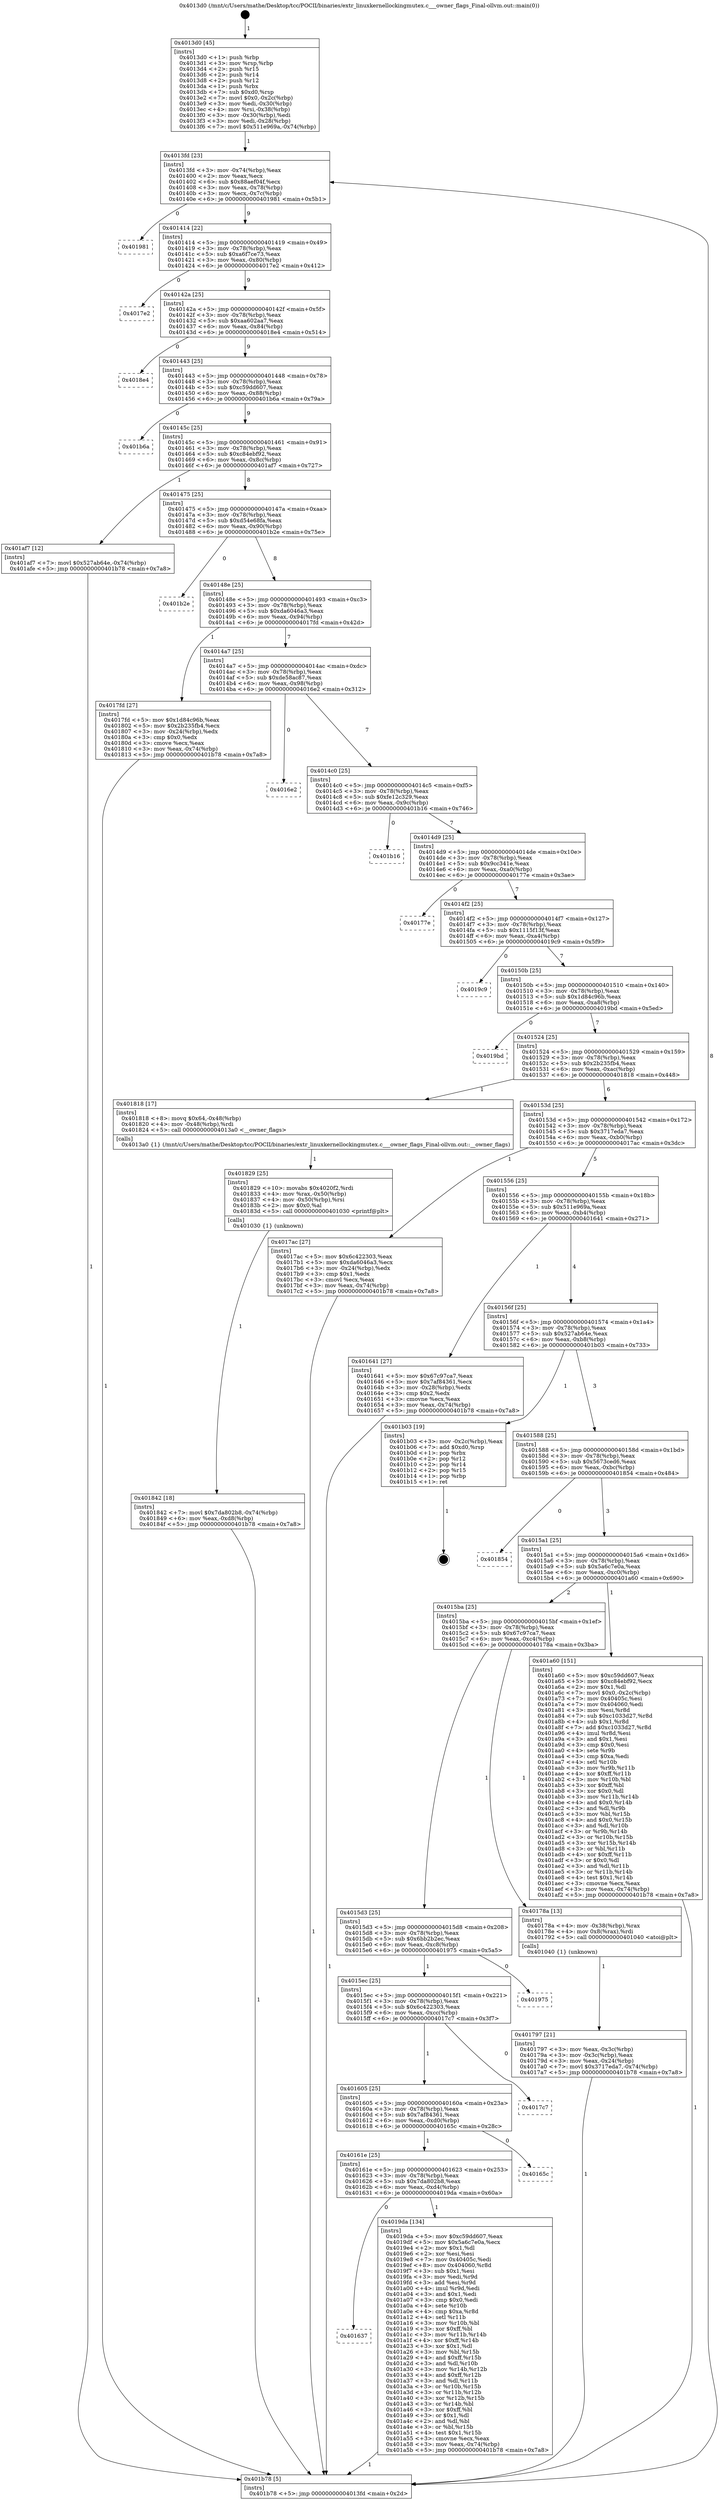 digraph "0x4013d0" {
  label = "0x4013d0 (/mnt/c/Users/mathe/Desktop/tcc/POCII/binaries/extr_linuxkernellockingmutex.c___owner_flags_Final-ollvm.out::main(0))"
  labelloc = "t"
  node[shape=record]

  Entry [label="",width=0.3,height=0.3,shape=circle,fillcolor=black,style=filled]
  "0x4013fd" [label="{
     0x4013fd [23]\l
     | [instrs]\l
     &nbsp;&nbsp;0x4013fd \<+3\>: mov -0x74(%rbp),%eax\l
     &nbsp;&nbsp;0x401400 \<+2\>: mov %eax,%ecx\l
     &nbsp;&nbsp;0x401402 \<+6\>: sub $0x88aef04f,%ecx\l
     &nbsp;&nbsp;0x401408 \<+3\>: mov %eax,-0x78(%rbp)\l
     &nbsp;&nbsp;0x40140b \<+3\>: mov %ecx,-0x7c(%rbp)\l
     &nbsp;&nbsp;0x40140e \<+6\>: je 0000000000401981 \<main+0x5b1\>\l
  }"]
  "0x401981" [label="{
     0x401981\l
  }", style=dashed]
  "0x401414" [label="{
     0x401414 [22]\l
     | [instrs]\l
     &nbsp;&nbsp;0x401414 \<+5\>: jmp 0000000000401419 \<main+0x49\>\l
     &nbsp;&nbsp;0x401419 \<+3\>: mov -0x78(%rbp),%eax\l
     &nbsp;&nbsp;0x40141c \<+5\>: sub $0xa6f7ce73,%eax\l
     &nbsp;&nbsp;0x401421 \<+3\>: mov %eax,-0x80(%rbp)\l
     &nbsp;&nbsp;0x401424 \<+6\>: je 00000000004017e2 \<main+0x412\>\l
  }"]
  Exit [label="",width=0.3,height=0.3,shape=circle,fillcolor=black,style=filled,peripheries=2]
  "0x4017e2" [label="{
     0x4017e2\l
  }", style=dashed]
  "0x40142a" [label="{
     0x40142a [25]\l
     | [instrs]\l
     &nbsp;&nbsp;0x40142a \<+5\>: jmp 000000000040142f \<main+0x5f\>\l
     &nbsp;&nbsp;0x40142f \<+3\>: mov -0x78(%rbp),%eax\l
     &nbsp;&nbsp;0x401432 \<+5\>: sub $0xaa602aa7,%eax\l
     &nbsp;&nbsp;0x401437 \<+6\>: mov %eax,-0x84(%rbp)\l
     &nbsp;&nbsp;0x40143d \<+6\>: je 00000000004018e4 \<main+0x514\>\l
  }"]
  "0x401637" [label="{
     0x401637\l
  }", style=dashed]
  "0x4018e4" [label="{
     0x4018e4\l
  }", style=dashed]
  "0x401443" [label="{
     0x401443 [25]\l
     | [instrs]\l
     &nbsp;&nbsp;0x401443 \<+5\>: jmp 0000000000401448 \<main+0x78\>\l
     &nbsp;&nbsp;0x401448 \<+3\>: mov -0x78(%rbp),%eax\l
     &nbsp;&nbsp;0x40144b \<+5\>: sub $0xc59dd607,%eax\l
     &nbsp;&nbsp;0x401450 \<+6\>: mov %eax,-0x88(%rbp)\l
     &nbsp;&nbsp;0x401456 \<+6\>: je 0000000000401b6a \<main+0x79a\>\l
  }"]
  "0x4019da" [label="{
     0x4019da [134]\l
     | [instrs]\l
     &nbsp;&nbsp;0x4019da \<+5\>: mov $0xc59dd607,%eax\l
     &nbsp;&nbsp;0x4019df \<+5\>: mov $0x5a6c7e0a,%ecx\l
     &nbsp;&nbsp;0x4019e4 \<+2\>: mov $0x1,%dl\l
     &nbsp;&nbsp;0x4019e6 \<+2\>: xor %esi,%esi\l
     &nbsp;&nbsp;0x4019e8 \<+7\>: mov 0x40405c,%edi\l
     &nbsp;&nbsp;0x4019ef \<+8\>: mov 0x404060,%r8d\l
     &nbsp;&nbsp;0x4019f7 \<+3\>: sub $0x1,%esi\l
     &nbsp;&nbsp;0x4019fa \<+3\>: mov %edi,%r9d\l
     &nbsp;&nbsp;0x4019fd \<+3\>: add %esi,%r9d\l
     &nbsp;&nbsp;0x401a00 \<+4\>: imul %r9d,%edi\l
     &nbsp;&nbsp;0x401a04 \<+3\>: and $0x1,%edi\l
     &nbsp;&nbsp;0x401a07 \<+3\>: cmp $0x0,%edi\l
     &nbsp;&nbsp;0x401a0a \<+4\>: sete %r10b\l
     &nbsp;&nbsp;0x401a0e \<+4\>: cmp $0xa,%r8d\l
     &nbsp;&nbsp;0x401a12 \<+4\>: setl %r11b\l
     &nbsp;&nbsp;0x401a16 \<+3\>: mov %r10b,%bl\l
     &nbsp;&nbsp;0x401a19 \<+3\>: xor $0xff,%bl\l
     &nbsp;&nbsp;0x401a1c \<+3\>: mov %r11b,%r14b\l
     &nbsp;&nbsp;0x401a1f \<+4\>: xor $0xff,%r14b\l
     &nbsp;&nbsp;0x401a23 \<+3\>: xor $0x1,%dl\l
     &nbsp;&nbsp;0x401a26 \<+3\>: mov %bl,%r15b\l
     &nbsp;&nbsp;0x401a29 \<+4\>: and $0xff,%r15b\l
     &nbsp;&nbsp;0x401a2d \<+3\>: and %dl,%r10b\l
     &nbsp;&nbsp;0x401a30 \<+3\>: mov %r14b,%r12b\l
     &nbsp;&nbsp;0x401a33 \<+4\>: and $0xff,%r12b\l
     &nbsp;&nbsp;0x401a37 \<+3\>: and %dl,%r11b\l
     &nbsp;&nbsp;0x401a3a \<+3\>: or %r10b,%r15b\l
     &nbsp;&nbsp;0x401a3d \<+3\>: or %r11b,%r12b\l
     &nbsp;&nbsp;0x401a40 \<+3\>: xor %r12b,%r15b\l
     &nbsp;&nbsp;0x401a43 \<+3\>: or %r14b,%bl\l
     &nbsp;&nbsp;0x401a46 \<+3\>: xor $0xff,%bl\l
     &nbsp;&nbsp;0x401a49 \<+3\>: or $0x1,%dl\l
     &nbsp;&nbsp;0x401a4c \<+2\>: and %dl,%bl\l
     &nbsp;&nbsp;0x401a4e \<+3\>: or %bl,%r15b\l
     &nbsp;&nbsp;0x401a51 \<+4\>: test $0x1,%r15b\l
     &nbsp;&nbsp;0x401a55 \<+3\>: cmovne %ecx,%eax\l
     &nbsp;&nbsp;0x401a58 \<+3\>: mov %eax,-0x74(%rbp)\l
     &nbsp;&nbsp;0x401a5b \<+5\>: jmp 0000000000401b78 \<main+0x7a8\>\l
  }"]
  "0x401b6a" [label="{
     0x401b6a\l
  }", style=dashed]
  "0x40145c" [label="{
     0x40145c [25]\l
     | [instrs]\l
     &nbsp;&nbsp;0x40145c \<+5\>: jmp 0000000000401461 \<main+0x91\>\l
     &nbsp;&nbsp;0x401461 \<+3\>: mov -0x78(%rbp),%eax\l
     &nbsp;&nbsp;0x401464 \<+5\>: sub $0xc84ebf92,%eax\l
     &nbsp;&nbsp;0x401469 \<+6\>: mov %eax,-0x8c(%rbp)\l
     &nbsp;&nbsp;0x40146f \<+6\>: je 0000000000401af7 \<main+0x727\>\l
  }"]
  "0x40161e" [label="{
     0x40161e [25]\l
     | [instrs]\l
     &nbsp;&nbsp;0x40161e \<+5\>: jmp 0000000000401623 \<main+0x253\>\l
     &nbsp;&nbsp;0x401623 \<+3\>: mov -0x78(%rbp),%eax\l
     &nbsp;&nbsp;0x401626 \<+5\>: sub $0x7da802b8,%eax\l
     &nbsp;&nbsp;0x40162b \<+6\>: mov %eax,-0xd4(%rbp)\l
     &nbsp;&nbsp;0x401631 \<+6\>: je 00000000004019da \<main+0x60a\>\l
  }"]
  "0x401af7" [label="{
     0x401af7 [12]\l
     | [instrs]\l
     &nbsp;&nbsp;0x401af7 \<+7\>: movl $0x527ab64e,-0x74(%rbp)\l
     &nbsp;&nbsp;0x401afe \<+5\>: jmp 0000000000401b78 \<main+0x7a8\>\l
  }"]
  "0x401475" [label="{
     0x401475 [25]\l
     | [instrs]\l
     &nbsp;&nbsp;0x401475 \<+5\>: jmp 000000000040147a \<main+0xaa\>\l
     &nbsp;&nbsp;0x40147a \<+3\>: mov -0x78(%rbp),%eax\l
     &nbsp;&nbsp;0x40147d \<+5\>: sub $0xd54e68fa,%eax\l
     &nbsp;&nbsp;0x401482 \<+6\>: mov %eax,-0x90(%rbp)\l
     &nbsp;&nbsp;0x401488 \<+6\>: je 0000000000401b2e \<main+0x75e\>\l
  }"]
  "0x40165c" [label="{
     0x40165c\l
  }", style=dashed]
  "0x401b2e" [label="{
     0x401b2e\l
  }", style=dashed]
  "0x40148e" [label="{
     0x40148e [25]\l
     | [instrs]\l
     &nbsp;&nbsp;0x40148e \<+5\>: jmp 0000000000401493 \<main+0xc3\>\l
     &nbsp;&nbsp;0x401493 \<+3\>: mov -0x78(%rbp),%eax\l
     &nbsp;&nbsp;0x401496 \<+5\>: sub $0xda6046a3,%eax\l
     &nbsp;&nbsp;0x40149b \<+6\>: mov %eax,-0x94(%rbp)\l
     &nbsp;&nbsp;0x4014a1 \<+6\>: je 00000000004017fd \<main+0x42d\>\l
  }"]
  "0x401605" [label="{
     0x401605 [25]\l
     | [instrs]\l
     &nbsp;&nbsp;0x401605 \<+5\>: jmp 000000000040160a \<main+0x23a\>\l
     &nbsp;&nbsp;0x40160a \<+3\>: mov -0x78(%rbp),%eax\l
     &nbsp;&nbsp;0x40160d \<+5\>: sub $0x7af84361,%eax\l
     &nbsp;&nbsp;0x401612 \<+6\>: mov %eax,-0xd0(%rbp)\l
     &nbsp;&nbsp;0x401618 \<+6\>: je 000000000040165c \<main+0x28c\>\l
  }"]
  "0x4017fd" [label="{
     0x4017fd [27]\l
     | [instrs]\l
     &nbsp;&nbsp;0x4017fd \<+5\>: mov $0x1d84c96b,%eax\l
     &nbsp;&nbsp;0x401802 \<+5\>: mov $0x2b235fb4,%ecx\l
     &nbsp;&nbsp;0x401807 \<+3\>: mov -0x24(%rbp),%edx\l
     &nbsp;&nbsp;0x40180a \<+3\>: cmp $0x0,%edx\l
     &nbsp;&nbsp;0x40180d \<+3\>: cmove %ecx,%eax\l
     &nbsp;&nbsp;0x401810 \<+3\>: mov %eax,-0x74(%rbp)\l
     &nbsp;&nbsp;0x401813 \<+5\>: jmp 0000000000401b78 \<main+0x7a8\>\l
  }"]
  "0x4014a7" [label="{
     0x4014a7 [25]\l
     | [instrs]\l
     &nbsp;&nbsp;0x4014a7 \<+5\>: jmp 00000000004014ac \<main+0xdc\>\l
     &nbsp;&nbsp;0x4014ac \<+3\>: mov -0x78(%rbp),%eax\l
     &nbsp;&nbsp;0x4014af \<+5\>: sub $0xde58ac87,%eax\l
     &nbsp;&nbsp;0x4014b4 \<+6\>: mov %eax,-0x98(%rbp)\l
     &nbsp;&nbsp;0x4014ba \<+6\>: je 00000000004016e2 \<main+0x312\>\l
  }"]
  "0x4017c7" [label="{
     0x4017c7\l
  }", style=dashed]
  "0x4016e2" [label="{
     0x4016e2\l
  }", style=dashed]
  "0x4014c0" [label="{
     0x4014c0 [25]\l
     | [instrs]\l
     &nbsp;&nbsp;0x4014c0 \<+5\>: jmp 00000000004014c5 \<main+0xf5\>\l
     &nbsp;&nbsp;0x4014c5 \<+3\>: mov -0x78(%rbp),%eax\l
     &nbsp;&nbsp;0x4014c8 \<+5\>: sub $0xfe12c329,%eax\l
     &nbsp;&nbsp;0x4014cd \<+6\>: mov %eax,-0x9c(%rbp)\l
     &nbsp;&nbsp;0x4014d3 \<+6\>: je 0000000000401b16 \<main+0x746\>\l
  }"]
  "0x4015ec" [label="{
     0x4015ec [25]\l
     | [instrs]\l
     &nbsp;&nbsp;0x4015ec \<+5\>: jmp 00000000004015f1 \<main+0x221\>\l
     &nbsp;&nbsp;0x4015f1 \<+3\>: mov -0x78(%rbp),%eax\l
     &nbsp;&nbsp;0x4015f4 \<+5\>: sub $0x6c422303,%eax\l
     &nbsp;&nbsp;0x4015f9 \<+6\>: mov %eax,-0xcc(%rbp)\l
     &nbsp;&nbsp;0x4015ff \<+6\>: je 00000000004017c7 \<main+0x3f7\>\l
  }"]
  "0x401b16" [label="{
     0x401b16\l
  }", style=dashed]
  "0x4014d9" [label="{
     0x4014d9 [25]\l
     | [instrs]\l
     &nbsp;&nbsp;0x4014d9 \<+5\>: jmp 00000000004014de \<main+0x10e\>\l
     &nbsp;&nbsp;0x4014de \<+3\>: mov -0x78(%rbp),%eax\l
     &nbsp;&nbsp;0x4014e1 \<+5\>: sub $0x9cc341e,%eax\l
     &nbsp;&nbsp;0x4014e6 \<+6\>: mov %eax,-0xa0(%rbp)\l
     &nbsp;&nbsp;0x4014ec \<+6\>: je 000000000040177e \<main+0x3ae\>\l
  }"]
  "0x401975" [label="{
     0x401975\l
  }", style=dashed]
  "0x40177e" [label="{
     0x40177e\l
  }", style=dashed]
  "0x4014f2" [label="{
     0x4014f2 [25]\l
     | [instrs]\l
     &nbsp;&nbsp;0x4014f2 \<+5\>: jmp 00000000004014f7 \<main+0x127\>\l
     &nbsp;&nbsp;0x4014f7 \<+3\>: mov -0x78(%rbp),%eax\l
     &nbsp;&nbsp;0x4014fa \<+5\>: sub $0x1115f13f,%eax\l
     &nbsp;&nbsp;0x4014ff \<+6\>: mov %eax,-0xa4(%rbp)\l
     &nbsp;&nbsp;0x401505 \<+6\>: je 00000000004019c9 \<main+0x5f9\>\l
  }"]
  "0x401842" [label="{
     0x401842 [18]\l
     | [instrs]\l
     &nbsp;&nbsp;0x401842 \<+7\>: movl $0x7da802b8,-0x74(%rbp)\l
     &nbsp;&nbsp;0x401849 \<+6\>: mov %eax,-0xd8(%rbp)\l
     &nbsp;&nbsp;0x40184f \<+5\>: jmp 0000000000401b78 \<main+0x7a8\>\l
  }"]
  "0x4019c9" [label="{
     0x4019c9\l
  }", style=dashed]
  "0x40150b" [label="{
     0x40150b [25]\l
     | [instrs]\l
     &nbsp;&nbsp;0x40150b \<+5\>: jmp 0000000000401510 \<main+0x140\>\l
     &nbsp;&nbsp;0x401510 \<+3\>: mov -0x78(%rbp),%eax\l
     &nbsp;&nbsp;0x401513 \<+5\>: sub $0x1d84c96b,%eax\l
     &nbsp;&nbsp;0x401518 \<+6\>: mov %eax,-0xa8(%rbp)\l
     &nbsp;&nbsp;0x40151e \<+6\>: je 00000000004019bd \<main+0x5ed\>\l
  }"]
  "0x401829" [label="{
     0x401829 [25]\l
     | [instrs]\l
     &nbsp;&nbsp;0x401829 \<+10\>: movabs $0x4020f2,%rdi\l
     &nbsp;&nbsp;0x401833 \<+4\>: mov %rax,-0x50(%rbp)\l
     &nbsp;&nbsp;0x401837 \<+4\>: mov -0x50(%rbp),%rsi\l
     &nbsp;&nbsp;0x40183b \<+2\>: mov $0x0,%al\l
     &nbsp;&nbsp;0x40183d \<+5\>: call 0000000000401030 \<printf@plt\>\l
     | [calls]\l
     &nbsp;&nbsp;0x401030 \{1\} (unknown)\l
  }"]
  "0x4019bd" [label="{
     0x4019bd\l
  }", style=dashed]
  "0x401524" [label="{
     0x401524 [25]\l
     | [instrs]\l
     &nbsp;&nbsp;0x401524 \<+5\>: jmp 0000000000401529 \<main+0x159\>\l
     &nbsp;&nbsp;0x401529 \<+3\>: mov -0x78(%rbp),%eax\l
     &nbsp;&nbsp;0x40152c \<+5\>: sub $0x2b235fb4,%eax\l
     &nbsp;&nbsp;0x401531 \<+6\>: mov %eax,-0xac(%rbp)\l
     &nbsp;&nbsp;0x401537 \<+6\>: je 0000000000401818 \<main+0x448\>\l
  }"]
  "0x401797" [label="{
     0x401797 [21]\l
     | [instrs]\l
     &nbsp;&nbsp;0x401797 \<+3\>: mov %eax,-0x3c(%rbp)\l
     &nbsp;&nbsp;0x40179a \<+3\>: mov -0x3c(%rbp),%eax\l
     &nbsp;&nbsp;0x40179d \<+3\>: mov %eax,-0x24(%rbp)\l
     &nbsp;&nbsp;0x4017a0 \<+7\>: movl $0x3717eda7,-0x74(%rbp)\l
     &nbsp;&nbsp;0x4017a7 \<+5\>: jmp 0000000000401b78 \<main+0x7a8\>\l
  }"]
  "0x401818" [label="{
     0x401818 [17]\l
     | [instrs]\l
     &nbsp;&nbsp;0x401818 \<+8\>: movq $0x64,-0x48(%rbp)\l
     &nbsp;&nbsp;0x401820 \<+4\>: mov -0x48(%rbp),%rdi\l
     &nbsp;&nbsp;0x401824 \<+5\>: call 00000000004013a0 \<__owner_flags\>\l
     | [calls]\l
     &nbsp;&nbsp;0x4013a0 \{1\} (/mnt/c/Users/mathe/Desktop/tcc/POCII/binaries/extr_linuxkernellockingmutex.c___owner_flags_Final-ollvm.out::__owner_flags)\l
  }"]
  "0x40153d" [label="{
     0x40153d [25]\l
     | [instrs]\l
     &nbsp;&nbsp;0x40153d \<+5\>: jmp 0000000000401542 \<main+0x172\>\l
     &nbsp;&nbsp;0x401542 \<+3\>: mov -0x78(%rbp),%eax\l
     &nbsp;&nbsp;0x401545 \<+5\>: sub $0x3717eda7,%eax\l
     &nbsp;&nbsp;0x40154a \<+6\>: mov %eax,-0xb0(%rbp)\l
     &nbsp;&nbsp;0x401550 \<+6\>: je 00000000004017ac \<main+0x3dc\>\l
  }"]
  "0x4015d3" [label="{
     0x4015d3 [25]\l
     | [instrs]\l
     &nbsp;&nbsp;0x4015d3 \<+5\>: jmp 00000000004015d8 \<main+0x208\>\l
     &nbsp;&nbsp;0x4015d8 \<+3\>: mov -0x78(%rbp),%eax\l
     &nbsp;&nbsp;0x4015db \<+5\>: sub $0x6bb2b2ec,%eax\l
     &nbsp;&nbsp;0x4015e0 \<+6\>: mov %eax,-0xc8(%rbp)\l
     &nbsp;&nbsp;0x4015e6 \<+6\>: je 0000000000401975 \<main+0x5a5\>\l
  }"]
  "0x4017ac" [label="{
     0x4017ac [27]\l
     | [instrs]\l
     &nbsp;&nbsp;0x4017ac \<+5\>: mov $0x6c422303,%eax\l
     &nbsp;&nbsp;0x4017b1 \<+5\>: mov $0xda6046a3,%ecx\l
     &nbsp;&nbsp;0x4017b6 \<+3\>: mov -0x24(%rbp),%edx\l
     &nbsp;&nbsp;0x4017b9 \<+3\>: cmp $0x1,%edx\l
     &nbsp;&nbsp;0x4017bc \<+3\>: cmovl %ecx,%eax\l
     &nbsp;&nbsp;0x4017bf \<+3\>: mov %eax,-0x74(%rbp)\l
     &nbsp;&nbsp;0x4017c2 \<+5\>: jmp 0000000000401b78 \<main+0x7a8\>\l
  }"]
  "0x401556" [label="{
     0x401556 [25]\l
     | [instrs]\l
     &nbsp;&nbsp;0x401556 \<+5\>: jmp 000000000040155b \<main+0x18b\>\l
     &nbsp;&nbsp;0x40155b \<+3\>: mov -0x78(%rbp),%eax\l
     &nbsp;&nbsp;0x40155e \<+5\>: sub $0x511e969a,%eax\l
     &nbsp;&nbsp;0x401563 \<+6\>: mov %eax,-0xb4(%rbp)\l
     &nbsp;&nbsp;0x401569 \<+6\>: je 0000000000401641 \<main+0x271\>\l
  }"]
  "0x40178a" [label="{
     0x40178a [13]\l
     | [instrs]\l
     &nbsp;&nbsp;0x40178a \<+4\>: mov -0x38(%rbp),%rax\l
     &nbsp;&nbsp;0x40178e \<+4\>: mov 0x8(%rax),%rdi\l
     &nbsp;&nbsp;0x401792 \<+5\>: call 0000000000401040 \<atoi@plt\>\l
     | [calls]\l
     &nbsp;&nbsp;0x401040 \{1\} (unknown)\l
  }"]
  "0x401641" [label="{
     0x401641 [27]\l
     | [instrs]\l
     &nbsp;&nbsp;0x401641 \<+5\>: mov $0x67c97ca7,%eax\l
     &nbsp;&nbsp;0x401646 \<+5\>: mov $0x7af84361,%ecx\l
     &nbsp;&nbsp;0x40164b \<+3\>: mov -0x28(%rbp),%edx\l
     &nbsp;&nbsp;0x40164e \<+3\>: cmp $0x2,%edx\l
     &nbsp;&nbsp;0x401651 \<+3\>: cmovne %ecx,%eax\l
     &nbsp;&nbsp;0x401654 \<+3\>: mov %eax,-0x74(%rbp)\l
     &nbsp;&nbsp;0x401657 \<+5\>: jmp 0000000000401b78 \<main+0x7a8\>\l
  }"]
  "0x40156f" [label="{
     0x40156f [25]\l
     | [instrs]\l
     &nbsp;&nbsp;0x40156f \<+5\>: jmp 0000000000401574 \<main+0x1a4\>\l
     &nbsp;&nbsp;0x401574 \<+3\>: mov -0x78(%rbp),%eax\l
     &nbsp;&nbsp;0x401577 \<+5\>: sub $0x527ab64e,%eax\l
     &nbsp;&nbsp;0x40157c \<+6\>: mov %eax,-0xb8(%rbp)\l
     &nbsp;&nbsp;0x401582 \<+6\>: je 0000000000401b03 \<main+0x733\>\l
  }"]
  "0x401b78" [label="{
     0x401b78 [5]\l
     | [instrs]\l
     &nbsp;&nbsp;0x401b78 \<+5\>: jmp 00000000004013fd \<main+0x2d\>\l
  }"]
  "0x4013d0" [label="{
     0x4013d0 [45]\l
     | [instrs]\l
     &nbsp;&nbsp;0x4013d0 \<+1\>: push %rbp\l
     &nbsp;&nbsp;0x4013d1 \<+3\>: mov %rsp,%rbp\l
     &nbsp;&nbsp;0x4013d4 \<+2\>: push %r15\l
     &nbsp;&nbsp;0x4013d6 \<+2\>: push %r14\l
     &nbsp;&nbsp;0x4013d8 \<+2\>: push %r12\l
     &nbsp;&nbsp;0x4013da \<+1\>: push %rbx\l
     &nbsp;&nbsp;0x4013db \<+7\>: sub $0xd0,%rsp\l
     &nbsp;&nbsp;0x4013e2 \<+7\>: movl $0x0,-0x2c(%rbp)\l
     &nbsp;&nbsp;0x4013e9 \<+3\>: mov %edi,-0x30(%rbp)\l
     &nbsp;&nbsp;0x4013ec \<+4\>: mov %rsi,-0x38(%rbp)\l
     &nbsp;&nbsp;0x4013f0 \<+3\>: mov -0x30(%rbp),%edi\l
     &nbsp;&nbsp;0x4013f3 \<+3\>: mov %edi,-0x28(%rbp)\l
     &nbsp;&nbsp;0x4013f6 \<+7\>: movl $0x511e969a,-0x74(%rbp)\l
  }"]
  "0x4015ba" [label="{
     0x4015ba [25]\l
     | [instrs]\l
     &nbsp;&nbsp;0x4015ba \<+5\>: jmp 00000000004015bf \<main+0x1ef\>\l
     &nbsp;&nbsp;0x4015bf \<+3\>: mov -0x78(%rbp),%eax\l
     &nbsp;&nbsp;0x4015c2 \<+5\>: sub $0x67c97ca7,%eax\l
     &nbsp;&nbsp;0x4015c7 \<+6\>: mov %eax,-0xc4(%rbp)\l
     &nbsp;&nbsp;0x4015cd \<+6\>: je 000000000040178a \<main+0x3ba\>\l
  }"]
  "0x401b03" [label="{
     0x401b03 [19]\l
     | [instrs]\l
     &nbsp;&nbsp;0x401b03 \<+3\>: mov -0x2c(%rbp),%eax\l
     &nbsp;&nbsp;0x401b06 \<+7\>: add $0xd0,%rsp\l
     &nbsp;&nbsp;0x401b0d \<+1\>: pop %rbx\l
     &nbsp;&nbsp;0x401b0e \<+2\>: pop %r12\l
     &nbsp;&nbsp;0x401b10 \<+2\>: pop %r14\l
     &nbsp;&nbsp;0x401b12 \<+2\>: pop %r15\l
     &nbsp;&nbsp;0x401b14 \<+1\>: pop %rbp\l
     &nbsp;&nbsp;0x401b15 \<+1\>: ret\l
  }"]
  "0x401588" [label="{
     0x401588 [25]\l
     | [instrs]\l
     &nbsp;&nbsp;0x401588 \<+5\>: jmp 000000000040158d \<main+0x1bd\>\l
     &nbsp;&nbsp;0x40158d \<+3\>: mov -0x78(%rbp),%eax\l
     &nbsp;&nbsp;0x401590 \<+5\>: sub $0x5673ced6,%eax\l
     &nbsp;&nbsp;0x401595 \<+6\>: mov %eax,-0xbc(%rbp)\l
     &nbsp;&nbsp;0x40159b \<+6\>: je 0000000000401854 \<main+0x484\>\l
  }"]
  "0x401a60" [label="{
     0x401a60 [151]\l
     | [instrs]\l
     &nbsp;&nbsp;0x401a60 \<+5\>: mov $0xc59dd607,%eax\l
     &nbsp;&nbsp;0x401a65 \<+5\>: mov $0xc84ebf92,%ecx\l
     &nbsp;&nbsp;0x401a6a \<+2\>: mov $0x1,%dl\l
     &nbsp;&nbsp;0x401a6c \<+7\>: movl $0x0,-0x2c(%rbp)\l
     &nbsp;&nbsp;0x401a73 \<+7\>: mov 0x40405c,%esi\l
     &nbsp;&nbsp;0x401a7a \<+7\>: mov 0x404060,%edi\l
     &nbsp;&nbsp;0x401a81 \<+3\>: mov %esi,%r8d\l
     &nbsp;&nbsp;0x401a84 \<+7\>: sub $0xc1033d27,%r8d\l
     &nbsp;&nbsp;0x401a8b \<+4\>: sub $0x1,%r8d\l
     &nbsp;&nbsp;0x401a8f \<+7\>: add $0xc1033d27,%r8d\l
     &nbsp;&nbsp;0x401a96 \<+4\>: imul %r8d,%esi\l
     &nbsp;&nbsp;0x401a9a \<+3\>: and $0x1,%esi\l
     &nbsp;&nbsp;0x401a9d \<+3\>: cmp $0x0,%esi\l
     &nbsp;&nbsp;0x401aa0 \<+4\>: sete %r9b\l
     &nbsp;&nbsp;0x401aa4 \<+3\>: cmp $0xa,%edi\l
     &nbsp;&nbsp;0x401aa7 \<+4\>: setl %r10b\l
     &nbsp;&nbsp;0x401aab \<+3\>: mov %r9b,%r11b\l
     &nbsp;&nbsp;0x401aae \<+4\>: xor $0xff,%r11b\l
     &nbsp;&nbsp;0x401ab2 \<+3\>: mov %r10b,%bl\l
     &nbsp;&nbsp;0x401ab5 \<+3\>: xor $0xff,%bl\l
     &nbsp;&nbsp;0x401ab8 \<+3\>: xor $0x0,%dl\l
     &nbsp;&nbsp;0x401abb \<+3\>: mov %r11b,%r14b\l
     &nbsp;&nbsp;0x401abe \<+4\>: and $0x0,%r14b\l
     &nbsp;&nbsp;0x401ac2 \<+3\>: and %dl,%r9b\l
     &nbsp;&nbsp;0x401ac5 \<+3\>: mov %bl,%r15b\l
     &nbsp;&nbsp;0x401ac8 \<+4\>: and $0x0,%r15b\l
     &nbsp;&nbsp;0x401acc \<+3\>: and %dl,%r10b\l
     &nbsp;&nbsp;0x401acf \<+3\>: or %r9b,%r14b\l
     &nbsp;&nbsp;0x401ad2 \<+3\>: or %r10b,%r15b\l
     &nbsp;&nbsp;0x401ad5 \<+3\>: xor %r15b,%r14b\l
     &nbsp;&nbsp;0x401ad8 \<+3\>: or %bl,%r11b\l
     &nbsp;&nbsp;0x401adb \<+4\>: xor $0xff,%r11b\l
     &nbsp;&nbsp;0x401adf \<+3\>: or $0x0,%dl\l
     &nbsp;&nbsp;0x401ae2 \<+3\>: and %dl,%r11b\l
     &nbsp;&nbsp;0x401ae5 \<+3\>: or %r11b,%r14b\l
     &nbsp;&nbsp;0x401ae8 \<+4\>: test $0x1,%r14b\l
     &nbsp;&nbsp;0x401aec \<+3\>: cmovne %ecx,%eax\l
     &nbsp;&nbsp;0x401aef \<+3\>: mov %eax,-0x74(%rbp)\l
     &nbsp;&nbsp;0x401af2 \<+5\>: jmp 0000000000401b78 \<main+0x7a8\>\l
  }"]
  "0x401854" [label="{
     0x401854\l
  }", style=dashed]
  "0x4015a1" [label="{
     0x4015a1 [25]\l
     | [instrs]\l
     &nbsp;&nbsp;0x4015a1 \<+5\>: jmp 00000000004015a6 \<main+0x1d6\>\l
     &nbsp;&nbsp;0x4015a6 \<+3\>: mov -0x78(%rbp),%eax\l
     &nbsp;&nbsp;0x4015a9 \<+5\>: sub $0x5a6c7e0a,%eax\l
     &nbsp;&nbsp;0x4015ae \<+6\>: mov %eax,-0xc0(%rbp)\l
     &nbsp;&nbsp;0x4015b4 \<+6\>: je 0000000000401a60 \<main+0x690\>\l
  }"]
  Entry -> "0x4013d0" [label=" 1"]
  "0x4013fd" -> "0x401981" [label=" 0"]
  "0x4013fd" -> "0x401414" [label=" 9"]
  "0x401b03" -> Exit [label=" 1"]
  "0x401414" -> "0x4017e2" [label=" 0"]
  "0x401414" -> "0x40142a" [label=" 9"]
  "0x401af7" -> "0x401b78" [label=" 1"]
  "0x40142a" -> "0x4018e4" [label=" 0"]
  "0x40142a" -> "0x401443" [label=" 9"]
  "0x401a60" -> "0x401b78" [label=" 1"]
  "0x401443" -> "0x401b6a" [label=" 0"]
  "0x401443" -> "0x40145c" [label=" 9"]
  "0x4019da" -> "0x401b78" [label=" 1"]
  "0x40145c" -> "0x401af7" [label=" 1"]
  "0x40145c" -> "0x401475" [label=" 8"]
  "0x40161e" -> "0x4019da" [label=" 1"]
  "0x401475" -> "0x401b2e" [label=" 0"]
  "0x401475" -> "0x40148e" [label=" 8"]
  "0x40161e" -> "0x401637" [label=" 0"]
  "0x40148e" -> "0x4017fd" [label=" 1"]
  "0x40148e" -> "0x4014a7" [label=" 7"]
  "0x401605" -> "0x40165c" [label=" 0"]
  "0x4014a7" -> "0x4016e2" [label=" 0"]
  "0x4014a7" -> "0x4014c0" [label=" 7"]
  "0x401605" -> "0x40161e" [label=" 1"]
  "0x4014c0" -> "0x401b16" [label=" 0"]
  "0x4014c0" -> "0x4014d9" [label=" 7"]
  "0x4015ec" -> "0x4017c7" [label=" 0"]
  "0x4014d9" -> "0x40177e" [label=" 0"]
  "0x4014d9" -> "0x4014f2" [label=" 7"]
  "0x4015ec" -> "0x401605" [label=" 1"]
  "0x4014f2" -> "0x4019c9" [label=" 0"]
  "0x4014f2" -> "0x40150b" [label=" 7"]
  "0x4015d3" -> "0x401975" [label=" 0"]
  "0x40150b" -> "0x4019bd" [label=" 0"]
  "0x40150b" -> "0x401524" [label=" 7"]
  "0x4015d3" -> "0x4015ec" [label=" 1"]
  "0x401524" -> "0x401818" [label=" 1"]
  "0x401524" -> "0x40153d" [label=" 6"]
  "0x401842" -> "0x401b78" [label=" 1"]
  "0x40153d" -> "0x4017ac" [label=" 1"]
  "0x40153d" -> "0x401556" [label=" 5"]
  "0x401829" -> "0x401842" [label=" 1"]
  "0x401556" -> "0x401641" [label=" 1"]
  "0x401556" -> "0x40156f" [label=" 4"]
  "0x401641" -> "0x401b78" [label=" 1"]
  "0x4013d0" -> "0x4013fd" [label=" 1"]
  "0x401b78" -> "0x4013fd" [label=" 8"]
  "0x401818" -> "0x401829" [label=" 1"]
  "0x40156f" -> "0x401b03" [label=" 1"]
  "0x40156f" -> "0x401588" [label=" 3"]
  "0x4017ac" -> "0x401b78" [label=" 1"]
  "0x401588" -> "0x401854" [label=" 0"]
  "0x401588" -> "0x4015a1" [label=" 3"]
  "0x401797" -> "0x401b78" [label=" 1"]
  "0x4015a1" -> "0x401a60" [label=" 1"]
  "0x4015a1" -> "0x4015ba" [label=" 2"]
  "0x4017fd" -> "0x401b78" [label=" 1"]
  "0x4015ba" -> "0x40178a" [label=" 1"]
  "0x4015ba" -> "0x4015d3" [label=" 1"]
  "0x40178a" -> "0x401797" [label=" 1"]
}
